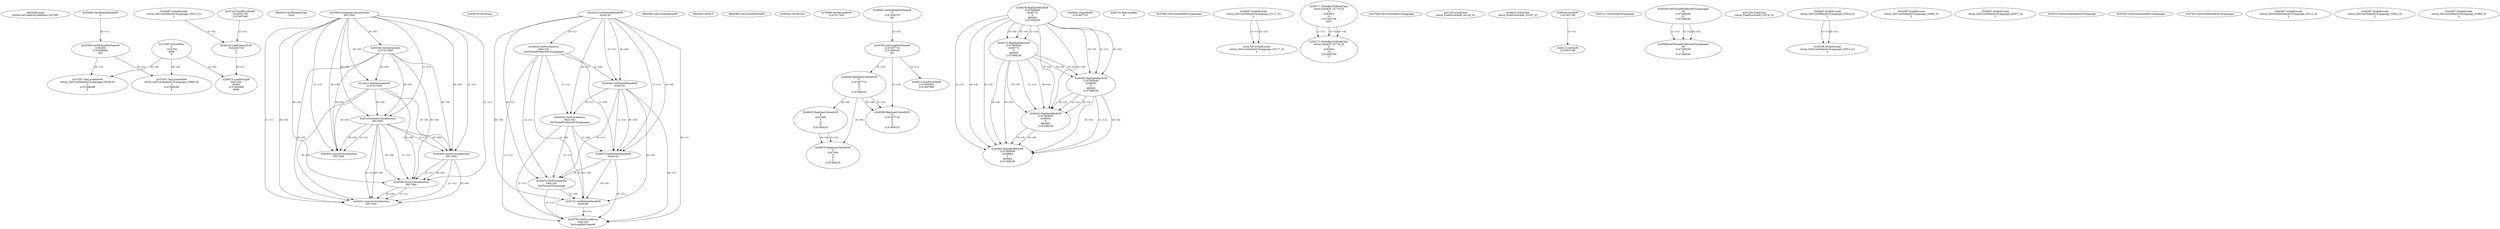 // Global SCDG with merge call
digraph {
	0 [label="6850628.main
0020a15e51eb8c04296fe6a4132c7987"]
	1 [label="4254480.GetModuleHandleW
0"]
	2 [label="6844434.SetThreadLocale
1024"]
	3 [label="4243965.InitializeCriticalSection
6917004"]
	4 [label="4243979.GetVersion
"]
	5 [label="4244018.GetModuleHandleW
4244120"]
	6 [label="4244024.GetProcAddress
9441320
GetThreadPreferredUILanguages"]
	5 -> 6 [label="(0-->1)"]
	7 [label="4244044.GetModuleHandleW
4244120"]
	5 -> 7 [label="(1-->1)"]
	5 -> 7 [label="(0-->0)"]
	6 -> 7 [label="(1-->0)"]
	8 [label="4244050.GetProcAddress
9441320
SetThreadPreferredUILanguages"]
	5 -> 8 [label="(0-->1)"]
	6 -> 8 [label="(1-->1)"]
	7 -> 8 [label="(0-->1)"]
	9 [label="4244070.GetModuleHandleW
4244120"]
	5 -> 9 [label="(1-->1)"]
	7 -> 9 [label="(1-->1)"]
	5 -> 9 [label="(0-->0)"]
	6 -> 9 [label="(1-->0)"]
	7 -> 9 [label="(0-->0)"]
	8 -> 9 [label="(1-->0)"]
	10 [label="4244076.GetProcAddress
9441320
GetThreadUILanguage"]
	5 -> 10 [label="(0-->1)"]
	6 -> 10 [label="(1-->1)"]
	7 -> 10 [label="(0-->1)"]
	8 -> 10 [label="(1-->1)"]
	9 -> 10 [label="(0-->1)"]
	11 [label="4250188.GetSystemInfo
2147417660"]
	3 -> 11 [label="(0-->0)"]
	12 [label="6844540.GetCommandLineW
"]
	13 [label="4214413.GetStartupInfoW
2147417624"]
	3 -> 13 [label="(0-->0)"]
	11 -> 13 [label="(0-->0)"]
	14 [label="6844560.GetACP
"]
	15 [label="6844580.GetCurrentThreadId
"]
	16 [label="4250204.GetVersion
"]
	17 [label="4276690.GetVersionExW
2147417420"]
	18 [label="4243306.GetModuleFileNameW
4194304
2147408904
522"]
	1 -> 18 [label="(0-->1)"]
	19 [label="4248064.GetModuleFileNameW
0
2147408370
261"]
	20 [label="4215383.VirtualAlloc
0
1310704
4096
4"]
	21 [label="4246338.RegOpenKeyExW
2147483649
4246772
0
983065
2147408236"]
	22 [label="4245741.GetModuleHandleW
4246160"]
	5 -> 22 [label="(0-->0)"]
	6 -> 22 [label="(1-->0)"]
	7 -> 22 [label="(0-->0)"]
	8 -> 22 [label="(1-->0)"]
	9 -> 22 [label="(0-->0)"]
	10 -> 22 [label="(1-->0)"]
	23 [label="4245758.GetProcAddress
9441320
GetLongPathNameW"]
	5 -> 23 [label="(0-->1)"]
	6 -> 23 [label="(1-->1)"]
	7 -> 23 [label="(0-->1)"]
	8 -> 23 [label="(1-->1)"]
	9 -> 23 [label="(0-->1)"]
	10 -> 23 [label="(1-->1)"]
	22 -> 23 [label="(0-->1)"]
	24 [label="4245785.GetLongPathNameW
2147407710
2147406542
261"]
	19 -> 24 [label="(3-->3)"]
	25 [label="4246372.RegOpenKeyExW
2147483650
4246772
0
983065
2147408236"]
	21 -> 25 [label="(2-->2)"]
	21 -> 25 [label="(4-->4)"]
	21 -> 25 [label="(5-->5)"]
	26 [label="4246402.RegOpenKeyExW
2147483649
4246832
0
983065
2147408236"]
	21 -> 26 [label="(1-->1)"]
	21 -> 26 [label="(4-->4)"]
	25 -> 26 [label="(4-->4)"]
	21 -> 26 [label="(5-->5)"]
	25 -> 26 [label="(5-->5)"]
	27 [label="4245683.CharNextW
2147407716"]
	28 [label="4246556.RegQueryValueExW
0
2147407710
0
0
0
2147408232"]
	24 -> 28 [label="(1-->2)"]
	29 [label="4246599.RegQueryValueExW
0
2147407710
0
0
0
2147408232"]
	24 -> 29 [label="(1-->2)"]
	28 -> 29 [label="(2-->2)"]
	28 -> 29 [label="(6-->6)"]
	30 [label="4246722.RegCloseKey
0"]
	31 [label="4247883.GetUserDefaultUILanguage
"]
	32 [label="4245418.EnterCriticalSection
6917004"]
	3 -> 32 [label="(1-->1)"]
	3 -> 32 [label="(0-->0)"]
	11 -> 32 [label="(0-->0)"]
	13 -> 32 [label="(0-->0)"]
	33 [label="4245469.LeaveCriticalSection
6917004"]
	3 -> 33 [label="(1-->1)"]
	32 -> 33 [label="(1-->1)"]
	3 -> 33 [label="(0-->0)"]
	11 -> 33 [label="(0-->0)"]
	13 -> 33 [label="(0-->0)"]
	32 -> 33 [label="(0-->0)"]
	34 [label="4245487.IsValidLocale
retval_GetUserDefaultUILanguage_33117_32
2"]
	35 [label="4250171.MultiByteToWideChar
retval_GetACP_32774_32
0
4243924
10
2147403704
2047"]
	36 [label="4250171.MultiByteToWideChar
retval_GetACP_32774_32
0
4243924
10
3224282764
11"]
	35 -> 36 [label="(1-->1)"]
	35 -> 36 [label="(3-->3)"]
	35 -> 36 [label="(4-->4)"]
	37 [label="4246014.FindFirstFileW
2147406542
2147407064"]
	24 -> 37 [label="(2-->1)"]
	38 [label="4246635.RegQueryValueExW
0
4247000
0
0
0
2147408232"]
	28 -> 38 [label="(6-->6)"]
	39 [label="4246676.RegQueryValueExW
0
4247000
0
0
0
2147408232"]
	38 -> 39 [label="(2-->2)"]
	28 -> 39 [label="(6-->6)"]
	38 -> 39 [label="(6-->6)"]
	40 [label="4245454.LeaveCriticalSection
6917004"]
	3 -> 40 [label="(1-->1)"]
	32 -> 40 [label="(1-->1)"]
	3 -> 40 [label="(0-->0)"]
	11 -> 40 [label="(0-->0)"]
	13 -> 40 [label="(0-->0)"]
	32 -> 40 [label="(0-->0)"]
	41 [label="4247558.GetUserDefaultUILanguage
"]
	42 [label="4247567.GetLocaleInfoW
retval_GetUserDefaultUILanguage_33860_32
3
2147408268
4"]
	18 -> 42 [label="(0-->2)"]
	20 -> 42 [label="(4-->4)"]
	43 [label="4247247.FindFirstFileW
3224341740
2147407640"]
	44 [label="4247263.FindClose
retval_FindFirstFileW_34126_32"]
	45 [label="4246032.FindClose
retval_FindFirstFileW_33197_32"]
	46 [label="4246044.lstrlenW
2147407108"]
	47 [label="4246113.lstrlenW
2147407108"]
	46 -> 47 [label="(1-->1)"]
	48 [label="4246432.RegOpenKeyExW
2147483650
4246832
0
983065
2147408236"]
	25 -> 48 [label="(1-->1)"]
	26 -> 48 [label="(2-->2)"]
	21 -> 48 [label="(4-->4)"]
	25 -> 48 [label="(4-->4)"]
	26 -> 48 [label="(4-->4)"]
	21 -> 48 [label="(5-->5)"]
	25 -> 48 [label="(5-->5)"]
	26 -> 48 [label="(5-->5)"]
	49 [label="4245487.IsValidLocale
retval_GetUserDefaultUILanguage_32911_32
2"]
	50 [label="4245121.GetThreadUILanguage
"]
	51 [label="4245059.GetThreadPreferredUILanguages
56
2147408200
0
2147408240"]
	52 [label="4245088.GetThreadPreferredUILanguages
56
2147408200
0
2147408240"]
	51 -> 52 [label="(1-->1)"]
	51 -> 52 [label="(2-->2)"]
	51 -> 52 [label="(4-->4)"]
	53 [label="4245580.EnterCriticalSection
6917004"]
	3 -> 53 [label="(1-->1)"]
	32 -> 53 [label="(1-->1)"]
	33 -> 53 [label="(1-->1)"]
	3 -> 53 [label="(0-->0)"]
	11 -> 53 [label="(0-->0)"]
	13 -> 53 [label="(0-->0)"]
	32 -> 53 [label="(0-->0)"]
	33 -> 53 [label="(0-->0)"]
	54 [label="4245621.LeaveCriticalSection
6917004"]
	3 -> 54 [label="(1-->1)"]
	32 -> 54 [label="(1-->1)"]
	33 -> 54 [label="(1-->1)"]
	53 -> 54 [label="(1-->1)"]
	3 -> 54 [label="(0-->0)"]
	11 -> 54 [label="(0-->0)"]
	13 -> 54 [label="(0-->0)"]
	32 -> 54 [label="(0-->0)"]
	33 -> 54 [label="(0-->0)"]
	53 -> 54 [label="(0-->0)"]
	55 [label="4247567.GetLocaleInfoW
retval_GetUserDefaultUILanguage_33458_32
3
2147408268
4"]
	18 -> 55 [label="(0-->2)"]
	20 -> 55 [label="(4-->4)"]
	56 [label="4247263.FindClose
retval_FindFirstFileW_33578_32"]
	57 [label="4248145.LoadLibraryExW
3224341740
0
2"]
	43 -> 57 [label="(1-->1)"]
	49 -> 57 [label="(2-->3)"]
	58 [label="4250073.LoadStringW
9441340
65485
2147409468
4096"]
	57 -> 58 [label="(0-->1)"]
	20 -> 58 [label="(3-->4)"]
	59 [label="4245487.IsValidLocale
retval_GetUserDefaultUILanguage_32914_32
2"]
	60 [label="4245487.IsValidLocale
retval_GetUserDefaultUILanguage_33090_32
2"]
	61 [label="4245487.IsValidLocale
retval_GetUserDefaultUILanguage_32971_32
2"]
	62 [label="4244766.IsValidLocale
retval_GetUserDefaultUILanguage_32914_32
2"]
	59 -> 62 [label="(1-->1)"]
	59 -> 62 [label="(2-->2)"]
	63 [label="4245525.GetSystemDefaultUILanguage
"]
	64 [label="4245552.GetSystemDefaultUILanguage
"]
	65 [label="4244766.IsValidLocale
retval_GetUserDefaultUILanguage_33117_32
2"]
	34 -> 65 [label="(1-->1)"]
	34 -> 65 [label="(2-->2)"]
	66 [label="4247923.GetSystemDefaultUILanguage
"]
	67 [label="4245487.IsValidLocale
retval_GetSystemDefaultUILanguage_33112_32
2"]
	68 [label="4245487.IsValidLocale
retval_GetUserDefaultUILanguage_33091_32
2"]
	69 [label="4246462.RegOpenKeyExW
2147483649
4246884
0
983065
2147408236"]
	21 -> 69 [label="(1-->1)"]
	26 -> 69 [label="(1-->1)"]
	21 -> 69 [label="(4-->4)"]
	25 -> 69 [label="(4-->4)"]
	26 -> 69 [label="(4-->4)"]
	48 -> 69 [label="(4-->4)"]
	21 -> 69 [label="(5-->5)"]
	25 -> 69 [label="(5-->5)"]
	26 -> 69 [label="(5-->5)"]
	48 -> 69 [label="(5-->5)"]
	70 [label="4245487.IsValidLocale
retval_GetUserDefaultUILanguage_33489_32
2"]
}
